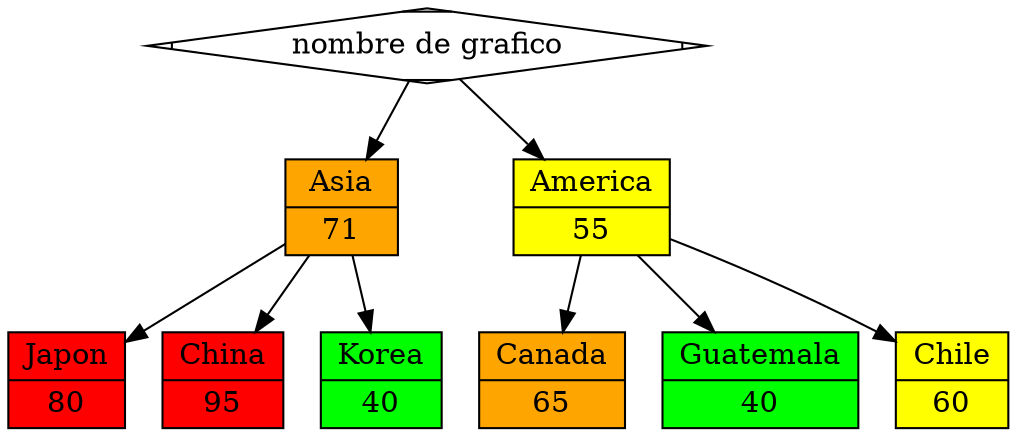 digraph { G [shape=Mdiamond,];G [label ="nombre de grafico"];node17 [shape=record, style=filled, fillcolor=orange, label = "{Asia | 71}"]G -> node17; node18 [shape=record, style=filled, fillcolor=red, label = "{Japon | 80}"]node17 -> node18; node19 [shape=record, style=filled, fillcolor=red, label = "{China | 95}"]node17 -> node19; node20 [shape=record, style=filled, fillcolor=green, label = "{Korea | 40}"]node17 -> node20; node21 [shape=record, style=filled, fillcolor=yellow, label = "{America | 55}"]G -> node21; node22 [shape=record, style=filled, fillcolor=orange, label = "{Canada | 65}"]node21 -> node22; node23 [shape=record, style=filled, fillcolor=green, label = "{Guatemala | 40}"]node21 -> node23; node24 [shape=record, style=filled, fillcolor=yellow, label = "{Chile | 60}"]node21 -> node24; }
